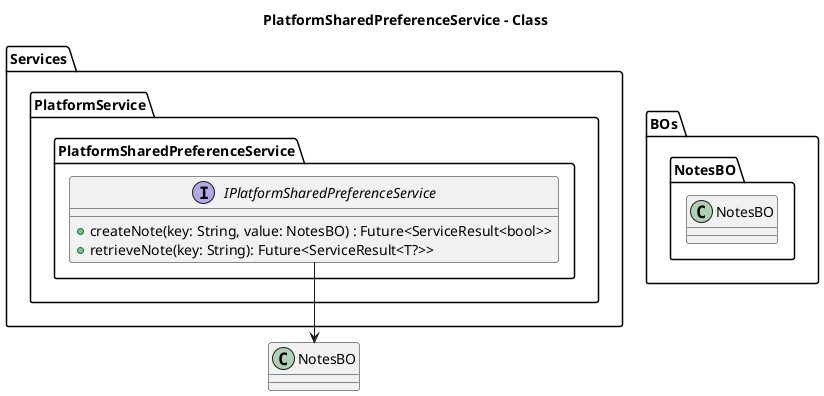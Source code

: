 @startuml PlatformSharedPreferenceService - Class
title PlatformSharedPreferenceService - Class
package Services{
    package PlatformService{
        package PlatformSharedPreferenceService{
            interface IPlatformSharedPreferenceService{
                + createNote(key: String, value: NotesBO) : Future<ServiceResult<bool>>
                + retrieveNote(key: String): Future<ServiceResult<T?>>
            }
        }
    }
}
package BOs{
    package NotesBO{
        class NotesBO{
        }
    }
}

IPlatformSharedPreferenceService --> NotesBO

newpage
title IPlatformSharedPreferenceService - createNote(key: String, value: NotesBO)
package Services{
    package PlatformService{
        package PlatformSharedPreferenceService{
            interface IPlatformSharedPreferenceService{
                + createNote(key: int, value: NotesBO) : Future<ServiceResult<bool>>
            }
        }
    }
}
package Pages{
    package CreateNoteScreen{
        class CreateNoteScreenVM{
            + createNoteInService() : Future<void>
        }
    }
}
CreateNoteScreenVM --> IPlatformSharedPreferenceService

newpage
title IPlatformSharedPreferenceService - retrieveNote(key: String)
package Services{
    package PlatformService{
        package PlatformSharedPreferenceService{
            interface IPlatformSharedPreferenceService{
                + retrieveNote(key: String): Future<ServiceResult<T?>>
            }
        }
    }
}
package Pages{
    package RetrieveNoteScreen{
        class RetrieveNoteScreenVM{
            + retrieveNotesFromService() : Future<void>
        }
    }
}
RetrieveNoteScreenVM --> IPlatformSharedPreferenceService

@enduml

